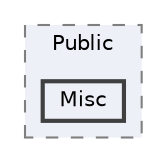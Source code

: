 digraph "Misc"
{
 // INTERACTIVE_SVG=YES
 // LATEX_PDF_SIZE
  bgcolor="transparent";
  edge [fontname=Helvetica,fontsize=10,labelfontname=Helvetica,labelfontsize=10];
  node [fontname=Helvetica,fontsize=10,shape=box,height=0.2,width=0.4];
  compound=true
  subgraph clusterdir_a07110ec95da178bf6baa17e6dcc00f8 {
    graph [ bgcolor="#edf0f7", pencolor="grey50", label="Public", fontname=Helvetica,fontsize=10 style="filled,dashed", URL="dir_a07110ec95da178bf6baa17e6dcc00f8.html",tooltip=""]
  dir_8399e21df52078a605f3d3ae72fd10ce [label="Misc", fillcolor="#edf0f7", color="grey25", style="filled,bold", URL="dir_8399e21df52078a605f3d3ae72fd10ce.html",tooltip=""];
  }
}
